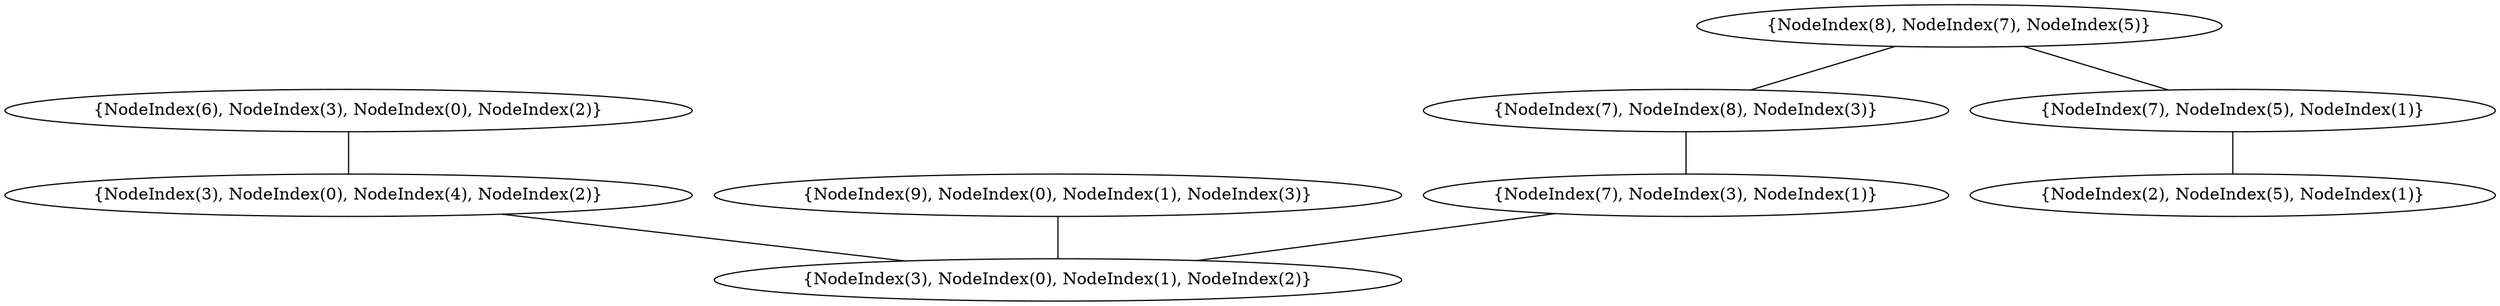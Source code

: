 graph {
    0 [ label = "{NodeIndex(3), NodeIndex(0), NodeIndex(1), NodeIndex(2)}" ]
    1 [ label = "{NodeIndex(3), NodeIndex(0), NodeIndex(4), NodeIndex(2)}" ]
    2 [ label = "{NodeIndex(6), NodeIndex(3), NodeIndex(0), NodeIndex(2)}" ]
    3 [ label = "{NodeIndex(9), NodeIndex(0), NodeIndex(1), NodeIndex(3)}" ]
    4 [ label = "{NodeIndex(7), NodeIndex(3), NodeIndex(1)}" ]
    5 [ label = "{NodeIndex(7), NodeIndex(8), NodeIndex(3)}" ]
    6 [ label = "{NodeIndex(2), NodeIndex(5), NodeIndex(1)}" ]
    7 [ label = "{NodeIndex(7), NodeIndex(5), NodeIndex(1)}" ]
    8 [ label = "{NodeIndex(8), NodeIndex(7), NodeIndex(5)}" ]
    1 -- 0 [ ]
    2 -- 1 [ ]
    5 -- 4 [ ]
    8 -- 7 [ ]
    7 -- 6 [ ]
    8 -- 5 [ ]
    3 -- 0 [ ]
    4 -- 0 [ ]
}

